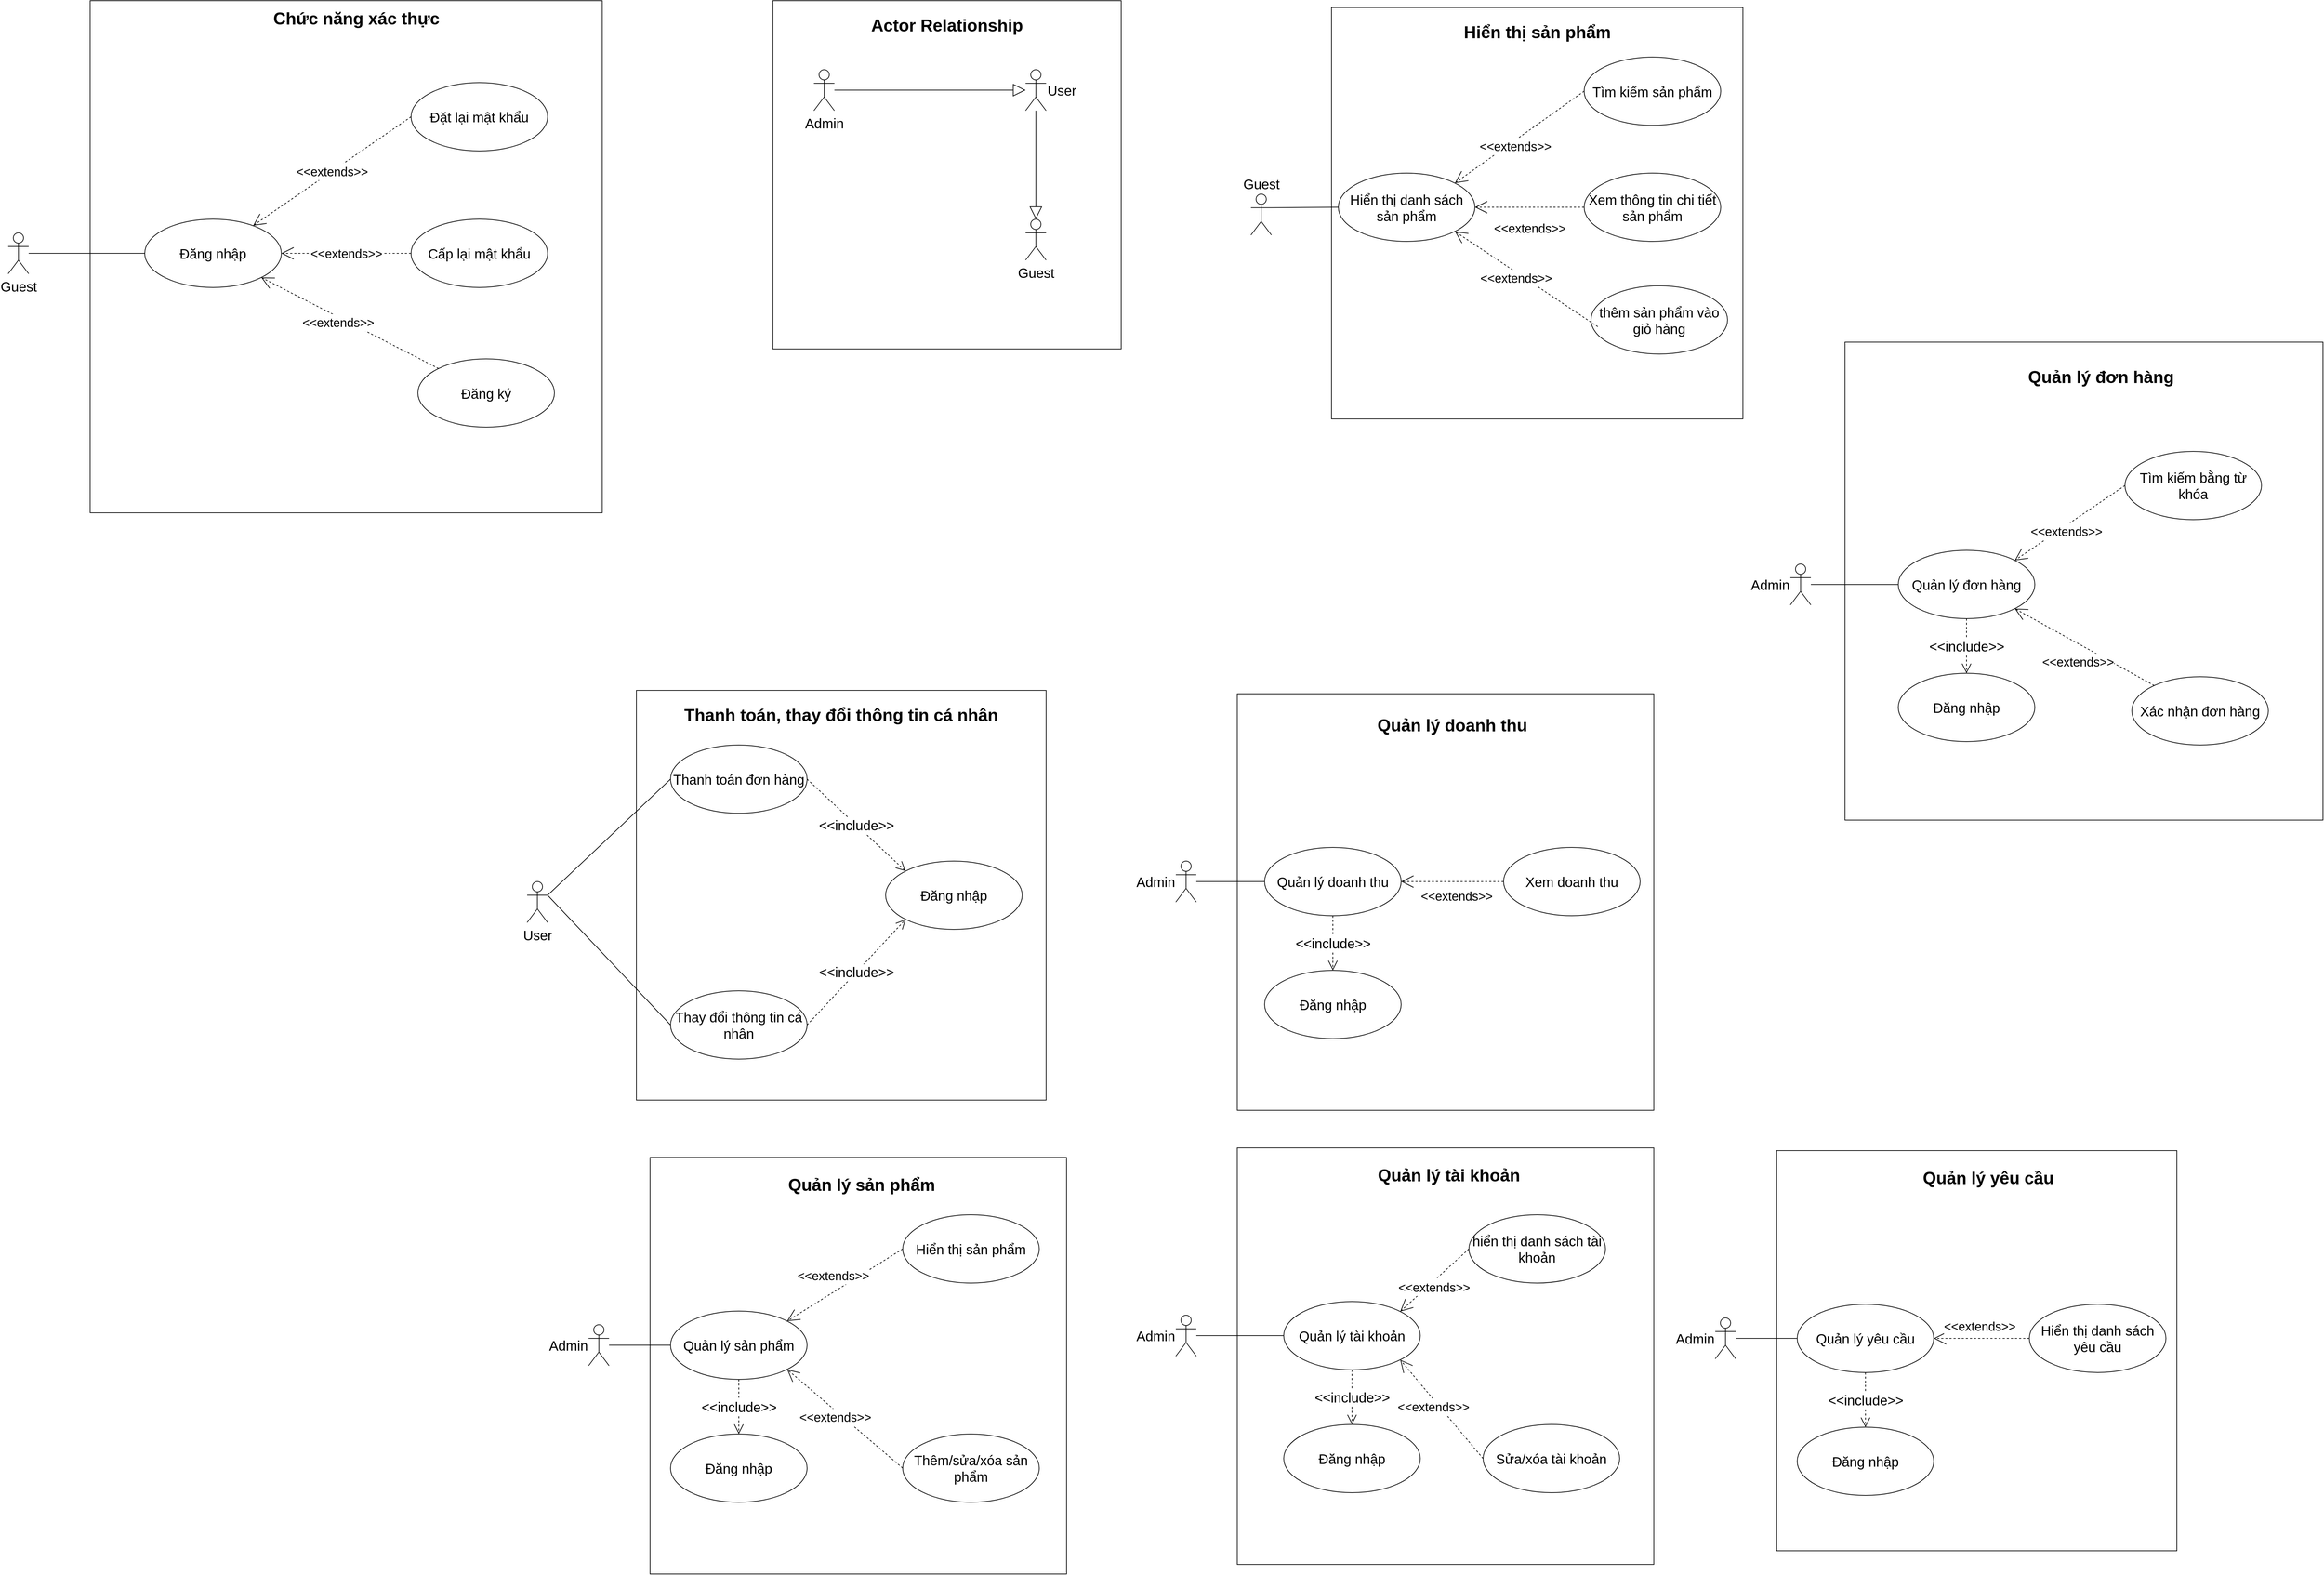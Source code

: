 <mxfile version="20.5.1" type="device"><diagram id="qagwBYsUzcO0eQGFrRCt" name="ページ1"><mxGraphModel dx="2966" dy="1540" grid="1" gridSize="10" guides="1" tooltips="1" connect="1" arrows="1" fold="1" page="1" pageScale="1" pageWidth="827" pageHeight="1169" math="0" shadow="0"><root><mxCell id="0"/><mxCell id="1" parent="0"/><mxCell id="AZzEXtydz0UIlRdPM35G-1" value="" style="whiteSpace=wrap;html=1;aspect=fixed;" parent="1" vertex="1"><mxGeometry x="2038" y="70" width="602.5" height="602.5" as="geometry"/></mxCell><mxCell id="AZzEXtydz0UIlRdPM35G-3" value="Guest" style="shape=umlActor;verticalLabelPosition=top;verticalAlign=bottom;html=1;outlineConnect=0;labelPosition=center;align=center;fontSize=20;" parent="1" vertex="1"><mxGeometry x="1920" y="343.25" width="30" height="60" as="geometry"/></mxCell><mxCell id="AZzEXtydz0UIlRdPM35G-4" value="Hiển thị danh sách sản phẩm" style="ellipse;whiteSpace=wrap;html=1;fontSize=20;" parent="1" vertex="1"><mxGeometry x="2048" y="312.5" width="200" height="100" as="geometry"/></mxCell><mxCell id="AZzEXtydz0UIlRdPM35G-11" value="" style="endArrow=none;html=1;rounded=0;fontSize=20;entryX=0;entryY=0.5;entryDx=0;entryDy=0;exitX=1;exitY=0.333;exitDx=0;exitDy=0;exitPerimeter=0;" parent="1" source="AZzEXtydz0UIlRdPM35G-3" target="AZzEXtydz0UIlRdPM35G-4" edge="1"><mxGeometry width="50" height="50" relative="1" as="geometry"><mxPoint x="1868" y="302.5" as="sourcePoint"/><mxPoint x="1918" y="222.5" as="targetPoint"/></mxGeometry></mxCell><mxCell id="AZzEXtydz0UIlRdPM35G-31" value="" style="endArrow=classic;html=1;rounded=0;sketch=0;strokeColor=#FFFFFF;strokeWidth=4;startSize=5;jumpSize=3;" parent="1" edge="1"><mxGeometry width="50" height="50" relative="1" as="geometry"><mxPoint x="480" y="220" as="sourcePoint"/><mxPoint x="530" y="170" as="targetPoint"/></mxGeometry></mxCell><mxCell id="AZzEXtydz0UIlRdPM35G-32" value="" style="whiteSpace=wrap;html=1;aspect=fixed;fontSize=20;" parent="1" vertex="1"><mxGeometry x="220" y="60" width="750" height="750" as="geometry"/></mxCell><mxCell id="AZzEXtydz0UIlRdPM35G-33" value="Guest" style="shape=umlActor;verticalLabelPosition=bottom;verticalAlign=top;html=1;outlineConnect=0;fontSize=20;" parent="1" vertex="1"><mxGeometry x="100" y="400" width="30" height="60" as="geometry"/></mxCell><mxCell id="AZzEXtydz0UIlRdPM35G-34" value="Chức năng xác thực" style="text;html=1;strokeColor=none;fillColor=none;align=center;verticalAlign=middle;whiteSpace=wrap;rounded=0;fontSize=25;fontStyle=1" parent="1" vertex="1"><mxGeometry x="470" y="70" width="280" height="30" as="geometry"/></mxCell><mxCell id="AZzEXtydz0UIlRdPM35G-35" value="Đăng nhập" style="ellipse;whiteSpace=wrap;html=1;fontSize=20;" parent="1" vertex="1"><mxGeometry x="300" y="380" width="200" height="100" as="geometry"/></mxCell><mxCell id="AZzEXtydz0UIlRdPM35G-36" value="Đăng ký" style="ellipse;whiteSpace=wrap;html=1;fontSize=20;" parent="1" vertex="1"><mxGeometry x="700" y="584.5" width="200" height="100" as="geometry"/></mxCell><mxCell id="AZzEXtydz0UIlRdPM35G-37" value="Cấp lại mật khẩu" style="ellipse;whiteSpace=wrap;html=1;fontSize=20;" parent="1" vertex="1"><mxGeometry x="690" y="380" width="200" height="100" as="geometry"/></mxCell><mxCell id="AZzEXtydz0UIlRdPM35G-38" value="" style="endArrow=none;html=1;rounded=0;sketch=0;strokeColor=#000000;strokeWidth=1;fontSize=20;startSize=6;endSize=6;jumpSize=3;" parent="1" source="AZzEXtydz0UIlRdPM35G-33" target="AZzEXtydz0UIlRdPM35G-35" edge="1"><mxGeometry width="50" height="50" relative="1" as="geometry"><mxPoint x="470" y="490" as="sourcePoint"/><mxPoint x="520" y="440" as="targetPoint"/></mxGeometry></mxCell><mxCell id="AZzEXtydz0UIlRdPM35G-39" value="Đặt lại mật khẩu" style="ellipse;whiteSpace=wrap;html=1;fontSize=20;" parent="1" vertex="1"><mxGeometry x="690" y="180" width="200" height="100" as="geometry"/></mxCell><mxCell id="AZzEXtydz0UIlRdPM35G-40" value="&lt;span style=&quot;font-size: 18px;&quot;&gt;&amp;lt;&amp;lt;extends&amp;gt;&amp;gt;&lt;/span&gt;" style="endArrow=open;endSize=16;endFill=0;html=1;rounded=0;sketch=0;strokeColor=#000000;strokeWidth=1;fontSize=20;jumpSize=3;entryX=1;entryY=0.5;entryDx=0;entryDy=0;dashed=1;" parent="1" source="AZzEXtydz0UIlRdPM35G-37" target="AZzEXtydz0UIlRdPM35G-35" edge="1"><mxGeometry width="160" relative="1" as="geometry"><mxPoint x="410" y="470" as="sourcePoint"/><mxPoint x="570" y="470" as="targetPoint"/><Array as="points"><mxPoint x="640" y="430"/></Array></mxGeometry></mxCell><mxCell id="AZzEXtydz0UIlRdPM35G-41" value="&lt;font style=&quot;font-size: 18px;&quot;&gt;&amp;lt;&amp;lt;extends&amp;gt;&amp;gt;&lt;/font&gt;" style="endArrow=open;endSize=16;endFill=0;html=1;rounded=0;sketch=0;strokeColor=#000000;strokeWidth=1;fontSize=20;jumpSize=3;exitX=0;exitY=0.5;exitDx=0;exitDy=0;dashed=1;" parent="1" source="AZzEXtydz0UIlRdPM35G-39" target="AZzEXtydz0UIlRdPM35G-35" edge="1"><mxGeometry width="160" relative="1" as="geometry"><mxPoint x="410" y="470" as="sourcePoint"/><mxPoint x="570" y="470" as="targetPoint"/></mxGeometry></mxCell><mxCell id="AZzEXtydz0UIlRdPM35G-42" value="&lt;span style=&quot;font-size: 18px;&quot;&gt;&amp;lt;&amp;lt;extends&amp;gt;&amp;gt;&lt;/span&gt;" style="endArrow=open;endSize=16;endFill=0;html=1;rounded=0;sketch=0;strokeColor=#000000;strokeWidth=1;fontSize=20;jumpSize=3;entryX=1;entryY=1;entryDx=0;entryDy=0;dashed=1;" parent="1" source="AZzEXtydz0UIlRdPM35G-36" target="AZzEXtydz0UIlRdPM35G-35" edge="1"><mxGeometry x="0.113" y="7" width="160" relative="1" as="geometry"><mxPoint x="410" y="470" as="sourcePoint"/><mxPoint x="570" y="470" as="targetPoint"/><mxPoint as="offset"/></mxGeometry></mxCell><mxCell id="tCOJDdCRyNrY07ixi35d-12" value="" style="whiteSpace=wrap;html=1;aspect=fixed;" parent="1" vertex="1"><mxGeometry x="1220" y="60" width="510" height="510" as="geometry"/></mxCell><mxCell id="tCOJDdCRyNrY07ixi35d-15" value="Admin" style="shape=umlActor;verticalLabelPosition=bottom;verticalAlign=top;html=1;outlineConnect=0;fontSize=20;" parent="1" vertex="1"><mxGeometry x="1280" y="161" width="30" height="60" as="geometry"/></mxCell><mxCell id="tCOJDdCRyNrY07ixi35d-16" value="User" style="shape=umlActor;verticalLabelPosition=middle;verticalAlign=middle;html=1;outlineConnect=0;fontSize=20;labelPosition=right;align=left;" parent="1" vertex="1"><mxGeometry x="1590" y="161" width="30" height="60" as="geometry"/></mxCell><mxCell id="tCOJDdCRyNrY07ixi35d-17" value="Guest" style="shape=umlActor;verticalLabelPosition=bottom;verticalAlign=top;html=1;outlineConnect=0;fontSize=20;" parent="1" vertex="1"><mxGeometry x="1590" y="380" width="30" height="60" as="geometry"/></mxCell><mxCell id="tCOJDdCRyNrY07ixi35d-18" value="" style="endArrow=block;endSize=16;endFill=0;html=1;rounded=0;fontSize=20;" parent="1" source="tCOJDdCRyNrY07ixi35d-15" target="tCOJDdCRyNrY07ixi35d-16" edge="1"><mxGeometry width="160" relative="1" as="geometry"><mxPoint x="1440" y="341" as="sourcePoint"/><mxPoint x="1600" y="341" as="targetPoint"/></mxGeometry></mxCell><mxCell id="tCOJDdCRyNrY07ixi35d-21" value="" style="endArrow=block;endSize=16;endFill=0;html=1;rounded=0;fontSize=20;entryX=0.5;entryY=0;entryDx=0;entryDy=0;entryPerimeter=0;" parent="1" source="tCOJDdCRyNrY07ixi35d-16" target="tCOJDdCRyNrY07ixi35d-17" edge="1"><mxGeometry width="160" relative="1" as="geometry"><mxPoint x="1440" y="341" as="sourcePoint"/><mxPoint x="1600" y="341" as="targetPoint"/></mxGeometry></mxCell><mxCell id="tCOJDdCRyNrY07ixi35d-36" value="" style="whiteSpace=wrap;html=1;aspect=fixed;" parent="1" vertex="1"><mxGeometry x="1020" y="1070" width="600" height="600" as="geometry"/></mxCell><mxCell id="tCOJDdCRyNrY07ixi35d-47" value="User" style="shape=umlActor;verticalLabelPosition=bottom;verticalAlign=top;html=1;outlineConnect=0;fontSize=20;" parent="1" vertex="1"><mxGeometry x="860" y="1350" width="30" height="60" as="geometry"/></mxCell><mxCell id="tCOJDdCRyNrY07ixi35d-48" value="Thanh toán đơn hàng" style="ellipse;whiteSpace=wrap;html=1;fontSize=20;" parent="1" vertex="1"><mxGeometry x="1070" y="1150" width="200" height="100" as="geometry"/></mxCell><mxCell id="tCOJDdCRyNrY07ixi35d-49" value="" style="endArrow=none;html=1;rounded=0;fontSize=20;exitX=1;exitY=0.333;exitDx=0;exitDy=0;exitPerimeter=0;entryX=0;entryY=0.5;entryDx=0;entryDy=0;" parent="1" source="tCOJDdCRyNrY07ixi35d-47" target="tCOJDdCRyNrY07ixi35d-48" edge="1"><mxGeometry width="50" height="50" relative="1" as="geometry"><mxPoint x="910" y="1430.0" as="sourcePoint"/><mxPoint x="1070.295" y="1436.165" as="targetPoint"/></mxGeometry></mxCell><mxCell id="tCOJDdCRyNrY07ixi35d-51" value="" style="endArrow=none;html=1;rounded=0;fontSize=20;entryX=0;entryY=0.5;entryDx=0;entryDy=0;exitX=1;exitY=0.333;exitDx=0;exitDy=0;exitPerimeter=0;" parent="1" source="tCOJDdCRyNrY07ixi35d-47" target="tCOJDdCRyNrY07ixi35d-52" edge="1"><mxGeometry width="50" height="50" relative="1" as="geometry"><mxPoint x="900" y="1420" as="sourcePoint"/><mxPoint x="1070.277" y="1436.281" as="targetPoint"/></mxGeometry></mxCell><mxCell id="tCOJDdCRyNrY07ixi35d-52" value="Thay đổi thông tin cá nhân" style="ellipse;whiteSpace=wrap;html=1;fontSize=20;" parent="1" vertex="1"><mxGeometry x="1070" y="1510" width="200" height="100" as="geometry"/></mxCell><mxCell id="tCOJDdCRyNrY07ixi35d-53" value="&amp;lt;&amp;lt;include&amp;gt;&amp;gt;" style="endArrow=open;endSize=12;dashed=1;html=1;rounded=0;fontSize=20;exitX=1;exitY=0.5;exitDx=0;exitDy=0;entryX=0;entryY=1;entryDx=0;entryDy=0;" parent="1" source="tCOJDdCRyNrY07ixi35d-52" target="tCOJDdCRyNrY07ixi35d-56" edge="1"><mxGeometry width="160" relative="1" as="geometry"><mxPoint x="1360" y="1450" as="sourcePoint"/><mxPoint x="1580.0" y="1450" as="targetPoint"/></mxGeometry></mxCell><mxCell id="tCOJDdCRyNrY07ixi35d-55" value="&amp;lt;&amp;lt;include&amp;gt;&amp;gt;" style="endArrow=open;endSize=12;dashed=1;html=1;rounded=0;fontSize=20;exitX=1;exitY=0.5;exitDx=0;exitDy=0;entryX=0;entryY=0;entryDx=0;entryDy=0;" parent="1" source="tCOJDdCRyNrY07ixi35d-48" target="tCOJDdCRyNrY07ixi35d-56" edge="1"><mxGeometry width="160" relative="1" as="geometry"><mxPoint x="1400" y="1190" as="sourcePoint"/><mxPoint x="1560" y="1190" as="targetPoint"/></mxGeometry></mxCell><mxCell id="tCOJDdCRyNrY07ixi35d-56" value="Đăng nhập" style="ellipse;whiteSpace=wrap;html=1;fontSize=20;" parent="1" vertex="1"><mxGeometry x="1385" y="1320" width="200" height="100" as="geometry"/></mxCell><mxCell id="tCOJDdCRyNrY07ixi35d-64" value="Hiển thị sản phẩm" style="text;html=1;strokeColor=none;fillColor=none;align=center;verticalAlign=middle;whiteSpace=wrap;rounded=0;fontSize=25;fontStyle=1" parent="1" vertex="1"><mxGeometry x="2229.63" y="80" width="219.25" height="50" as="geometry"/></mxCell><mxCell id="tCOJDdCRyNrY07ixi35d-66" value="Thanh toán, thay đổi thông tin cá nhân" style="text;html=1;strokeColor=none;fillColor=none;align=center;verticalAlign=middle;whiteSpace=wrap;rounded=0;fontSize=25;fontStyle=1" parent="1" vertex="1"><mxGeometry x="1055" y="1080" width="530" height="50" as="geometry"/></mxCell><mxCell id="tCOJDdCRyNrY07ixi35d-68" value="Actor Relationship" style="text;html=1;strokeColor=none;fillColor=none;align=center;verticalAlign=middle;whiteSpace=wrap;rounded=0;fontSize=25;fontStyle=1" parent="1" vertex="1"><mxGeometry x="1350" y="70" width="250" height="50" as="geometry"/></mxCell><mxCell id="tCOJDdCRyNrY07ixi35d-69" value="" style="whiteSpace=wrap;html=1;aspect=fixed;" parent="1" vertex="1"><mxGeometry x="1900" y="1075" width="610" height="610" as="geometry"/></mxCell><mxCell id="tCOJDdCRyNrY07ixi35d-70" value="Admin" style="shape=umlActor;verticalLabelPosition=middle;verticalAlign=middle;html=1;outlineConnect=0;fontSize=20;labelPosition=left;align=right;" parent="1" vertex="1"><mxGeometry x="1810" y="1320" width="30" height="60" as="geometry"/></mxCell><mxCell id="tCOJDdCRyNrY07ixi35d-71" value="Quản lý doanh thu" style="ellipse;whiteSpace=wrap;html=1;fontSize=20;" parent="1" vertex="1"><mxGeometry x="1940" y="1300" width="200" height="100" as="geometry"/></mxCell><mxCell id="tCOJDdCRyNrY07ixi35d-72" value="" style="endArrow=none;html=1;rounded=0;fontSize=20;entryX=0;entryY=0.5;entryDx=0;entryDy=0;" parent="1" source="tCOJDdCRyNrY07ixi35d-70" target="tCOJDdCRyNrY07ixi35d-71" edge="1"><mxGeometry width="50" height="50" relative="1" as="geometry"><mxPoint x="1780" y="1420.0" as="sourcePoint"/><mxPoint x="2090" y="1456.19" as="targetPoint"/></mxGeometry></mxCell><mxCell id="tCOJDdCRyNrY07ixi35d-73" value="Đăng nhập" style="ellipse;whiteSpace=wrap;html=1;fontSize=20;" parent="1" vertex="1"><mxGeometry x="1940" y="1480" width="200" height="100" as="geometry"/></mxCell><mxCell id="tCOJDdCRyNrY07ixi35d-75" value="&amp;lt;&amp;lt;include&amp;gt;&amp;gt;" style="endArrow=open;endSize=12;dashed=1;html=1;rounded=0;fontSize=20;exitX=0.5;exitY=1;exitDx=0;exitDy=0;entryX=0.5;entryY=0;entryDx=0;entryDy=0;" parent="1" source="tCOJDdCRyNrY07ixi35d-71" target="tCOJDdCRyNrY07ixi35d-73" edge="1"><mxGeometry width="160" relative="1" as="geometry"><mxPoint x="2057.86" y="1400.0" as="sourcePoint"/><mxPoint x="2202.149" y="1534.645" as="targetPoint"/></mxGeometry></mxCell><mxCell id="tCOJDdCRyNrY07ixi35d-76" value="Xem doanh thu" style="ellipse;whiteSpace=wrap;html=1;fontSize=20;" parent="1" vertex="1"><mxGeometry x="2290" y="1300" width="200" height="100" as="geometry"/></mxCell><mxCell id="tCOJDdCRyNrY07ixi35d-79" value="Quản lý doanh thu" style="text;html=1;strokeColor=none;fillColor=none;align=center;verticalAlign=middle;whiteSpace=wrap;rounded=0;fontSize=25;fontStyle=1" parent="1" vertex="1"><mxGeometry x="2090" y="1095" width="250" height="50" as="geometry"/></mxCell><mxCell id="tCOJDdCRyNrY07ixi35d-80" value="" style="whiteSpace=wrap;html=1;aspect=fixed;" parent="1" vertex="1"><mxGeometry x="1900" y="1740" width="610" height="610" as="geometry"/></mxCell><mxCell id="tCOJDdCRyNrY07ixi35d-81" value="Admin" style="shape=umlActor;verticalLabelPosition=middle;verticalAlign=middle;html=1;outlineConnect=0;fontSize=20;labelPosition=left;align=right;" parent="1" vertex="1"><mxGeometry x="1810" y="1985" width="30" height="60" as="geometry"/></mxCell><mxCell id="tCOJDdCRyNrY07ixi35d-82" value="Quản lý tài khoản" style="ellipse;whiteSpace=wrap;html=1;fontSize=20;" parent="1" vertex="1"><mxGeometry x="1968" y="1965" width="200" height="100" as="geometry"/></mxCell><mxCell id="tCOJDdCRyNrY07ixi35d-83" value="" style="endArrow=none;html=1;rounded=0;fontSize=20;entryX=0;entryY=0.5;entryDx=0;entryDy=0;" parent="1" source="tCOJDdCRyNrY07ixi35d-81" target="tCOJDdCRyNrY07ixi35d-82" edge="1"><mxGeometry width="50" height="50" relative="1" as="geometry"><mxPoint x="1780" y="2085.0" as="sourcePoint"/><mxPoint x="2090" y="2121.19" as="targetPoint"/></mxGeometry></mxCell><mxCell id="tCOJDdCRyNrY07ixi35d-84" value="Đăng nhập" style="ellipse;whiteSpace=wrap;html=1;fontSize=20;" parent="1" vertex="1"><mxGeometry x="1968" y="2145" width="200" height="100" as="geometry"/></mxCell><mxCell id="tCOJDdCRyNrY07ixi35d-85" value="&amp;lt;&amp;lt;include&amp;gt;&amp;gt;" style="endArrow=open;endSize=12;dashed=1;html=1;rounded=0;fontSize=20;exitX=0.5;exitY=1;exitDx=0;exitDy=0;entryX=0.5;entryY=0;entryDx=0;entryDy=0;" parent="1" source="tCOJDdCRyNrY07ixi35d-82" target="tCOJDdCRyNrY07ixi35d-84" edge="1"><mxGeometry width="160" relative="1" as="geometry"><mxPoint x="2057.86" y="2065" as="sourcePoint"/><mxPoint x="2202.149" y="2199.645" as="targetPoint"/></mxGeometry></mxCell><mxCell id="tCOJDdCRyNrY07ixi35d-86" value="hiển thị danh sách tài khoản" style="ellipse;whiteSpace=wrap;html=1;fontSize=20;" parent="1" vertex="1"><mxGeometry x="2239.25" y="1838" width="200" height="100" as="geometry"/></mxCell><mxCell id="tCOJDdCRyNrY07ixi35d-87" value="Sửa/xóa tài khoản" style="ellipse;whiteSpace=wrap;html=1;fontSize=20;" parent="1" vertex="1"><mxGeometry x="2260" y="2145" width="200" height="100" as="geometry"/></mxCell><mxCell id="tCOJDdCRyNrY07ixi35d-89" value="Quản lý tài khoản" style="text;html=1;strokeColor=none;fillColor=none;align=center;verticalAlign=middle;whiteSpace=wrap;rounded=0;fontSize=25;fontStyle=1" parent="1" vertex="1"><mxGeometry x="2085" y="1754" width="250" height="50" as="geometry"/></mxCell><mxCell id="tCOJDdCRyNrY07ixi35d-91" value="" style="whiteSpace=wrap;html=1;aspect=fixed;" parent="1" vertex="1"><mxGeometry x="1040" y="1754" width="610" height="610" as="geometry"/></mxCell><mxCell id="tCOJDdCRyNrY07ixi35d-92" value="Admin" style="shape=umlActor;verticalLabelPosition=middle;verticalAlign=middle;html=1;outlineConnect=0;fontSize=20;labelPosition=left;align=right;" parent="1" vertex="1"><mxGeometry x="950" y="1999" width="30" height="60" as="geometry"/></mxCell><mxCell id="tCOJDdCRyNrY07ixi35d-93" value="Quản lý sản phẩm" style="ellipse;whiteSpace=wrap;html=1;fontSize=20;" parent="1" vertex="1"><mxGeometry x="1070" y="1979" width="200" height="100" as="geometry"/></mxCell><mxCell id="tCOJDdCRyNrY07ixi35d-94" value="" style="endArrow=none;html=1;rounded=0;fontSize=20;entryX=0;entryY=0.5;entryDx=0;entryDy=0;" parent="1" source="tCOJDdCRyNrY07ixi35d-92" target="tCOJDdCRyNrY07ixi35d-93" edge="1"><mxGeometry width="50" height="50" relative="1" as="geometry"><mxPoint x="920" y="2099.0" as="sourcePoint"/><mxPoint x="1230" y="2135.19" as="targetPoint"/></mxGeometry></mxCell><mxCell id="tCOJDdCRyNrY07ixi35d-95" value="Đăng nhập" style="ellipse;whiteSpace=wrap;html=1;fontSize=20;" parent="1" vertex="1"><mxGeometry x="1070" y="2159" width="200" height="100" as="geometry"/></mxCell><mxCell id="tCOJDdCRyNrY07ixi35d-96" value="&amp;lt;&amp;lt;include&amp;gt;&amp;gt;" style="endArrow=open;endSize=12;dashed=1;html=1;rounded=0;fontSize=20;exitX=0.5;exitY=1;exitDx=0;exitDy=0;entryX=0.5;entryY=0;entryDx=0;entryDy=0;" parent="1" source="tCOJDdCRyNrY07ixi35d-93" target="tCOJDdCRyNrY07ixi35d-95" edge="1"><mxGeometry width="160" relative="1" as="geometry"><mxPoint x="1197.86" y="2079" as="sourcePoint"/><mxPoint x="1342.149" y="2213.645" as="targetPoint"/></mxGeometry></mxCell><mxCell id="tCOJDdCRyNrY07ixi35d-97" value="Hiển thị sản phẩm" style="ellipse;whiteSpace=wrap;html=1;fontSize=20;" parent="1" vertex="1"><mxGeometry x="1410" y="1838" width="200" height="100" as="geometry"/></mxCell><mxCell id="tCOJDdCRyNrY07ixi35d-99" value="Thêm/sửa/xóa sản phẩm" style="ellipse;whiteSpace=wrap;html=1;fontSize=20;" parent="1" vertex="1"><mxGeometry x="1410" y="2159" width="200" height="100" as="geometry"/></mxCell><mxCell id="tCOJDdCRyNrY07ixi35d-100" value="Quản lý sản phẩm" style="text;html=1;strokeColor=none;fillColor=none;align=center;verticalAlign=middle;whiteSpace=wrap;rounded=0;fontSize=25;fontStyle=1" parent="1" vertex="1"><mxGeometry x="1225" y="1768" width="250" height="50" as="geometry"/></mxCell><mxCell id="tCOJDdCRyNrY07ixi35d-101" value="" style="whiteSpace=wrap;html=1;aspect=fixed;" parent="1" vertex="1"><mxGeometry x="2790" y="560" width="700" height="700" as="geometry"/></mxCell><mxCell id="tCOJDdCRyNrY07ixi35d-102" value="Admin" style="shape=umlActor;verticalLabelPosition=middle;verticalAlign=middle;html=1;outlineConnect=0;fontSize=20;labelPosition=left;align=right;" parent="1" vertex="1"><mxGeometry x="2710" y="885" width="30" height="60" as="geometry"/></mxCell><mxCell id="tCOJDdCRyNrY07ixi35d-103" value="Quản lý đơn hàng" style="ellipse;whiteSpace=wrap;html=1;fontSize=20;" parent="1" vertex="1"><mxGeometry x="2868" y="865" width="200" height="100" as="geometry"/></mxCell><mxCell id="tCOJDdCRyNrY07ixi35d-104" value="" style="endArrow=none;html=1;rounded=0;fontSize=20;entryX=0;entryY=0.5;entryDx=0;entryDy=0;" parent="1" source="tCOJDdCRyNrY07ixi35d-102" target="tCOJDdCRyNrY07ixi35d-103" edge="1"><mxGeometry width="50" height="50" relative="1" as="geometry"><mxPoint x="2680" y="985.0" as="sourcePoint"/><mxPoint x="2990" y="1021.19" as="targetPoint"/></mxGeometry></mxCell><mxCell id="tCOJDdCRyNrY07ixi35d-105" value="Đăng nhập" style="ellipse;whiteSpace=wrap;html=1;fontSize=20;" parent="1" vertex="1"><mxGeometry x="2868" y="1045" width="200" height="100" as="geometry"/></mxCell><mxCell id="tCOJDdCRyNrY07ixi35d-106" value="&amp;lt;&amp;lt;include&amp;gt;&amp;gt;" style="endArrow=open;endSize=12;dashed=1;html=1;rounded=0;fontSize=20;exitX=0.5;exitY=1;exitDx=0;exitDy=0;entryX=0.5;entryY=0;entryDx=0;entryDy=0;" parent="1" source="tCOJDdCRyNrY07ixi35d-103" target="tCOJDdCRyNrY07ixi35d-105" edge="1"><mxGeometry width="160" relative="1" as="geometry"><mxPoint x="2957.86" y="965.0" as="sourcePoint"/><mxPoint x="3102.149" y="1099.645" as="targetPoint"/></mxGeometry></mxCell><mxCell id="tCOJDdCRyNrY07ixi35d-107" value="Tìm kiếm bằng từ khóa" style="ellipse;whiteSpace=wrap;html=1;fontSize=20;" parent="1" vertex="1"><mxGeometry x="3200" y="720" width="200" height="100" as="geometry"/></mxCell><mxCell id="tCOJDdCRyNrY07ixi35d-108" value="Xác nhận đơn hàng" style="ellipse;whiteSpace=wrap;html=1;fontSize=20;" parent="1" vertex="1"><mxGeometry x="3210" y="1050" width="200" height="100" as="geometry"/></mxCell><mxCell id="tCOJDdCRyNrY07ixi35d-110" value="Quản lý đơn hàng" style="text;html=1;strokeColor=none;fillColor=none;align=center;verticalAlign=middle;whiteSpace=wrap;rounded=0;fontSize=25;fontStyle=1" parent="1" vertex="1"><mxGeometry x="3050" y="585" width="230" height="50" as="geometry"/></mxCell><mxCell id="tCOJDdCRyNrY07ixi35d-111" value="" style="whiteSpace=wrap;html=1;aspect=fixed;" parent="1" vertex="1"><mxGeometry x="2690" y="1744" width="586" height="586" as="geometry"/></mxCell><mxCell id="tCOJDdCRyNrY07ixi35d-112" value="Admin" style="shape=umlActor;verticalLabelPosition=middle;verticalAlign=middle;html=1;outlineConnect=0;fontSize=20;labelPosition=left;align=right;" parent="1" vertex="1"><mxGeometry x="2600" y="1989" width="30" height="60" as="geometry"/></mxCell><mxCell id="tCOJDdCRyNrY07ixi35d-113" value="Quản lý yêu cầu" style="ellipse;whiteSpace=wrap;html=1;fontSize=20;" parent="1" vertex="1"><mxGeometry x="2720" y="1969" width="200" height="100" as="geometry"/></mxCell><mxCell id="tCOJDdCRyNrY07ixi35d-114" value="" style="endArrow=none;html=1;rounded=0;fontSize=20;entryX=0;entryY=0.5;entryDx=0;entryDy=0;" parent="1" source="tCOJDdCRyNrY07ixi35d-112" target="tCOJDdCRyNrY07ixi35d-113" edge="1"><mxGeometry width="50" height="50" relative="1" as="geometry"><mxPoint x="2570" y="2089.0" as="sourcePoint"/><mxPoint x="2880" y="2125.19" as="targetPoint"/></mxGeometry></mxCell><mxCell id="tCOJDdCRyNrY07ixi35d-115" value="Đăng nhập" style="ellipse;whiteSpace=wrap;html=1;fontSize=20;" parent="1" vertex="1"><mxGeometry x="2720" y="2149" width="200" height="100" as="geometry"/></mxCell><mxCell id="tCOJDdCRyNrY07ixi35d-116" value="&amp;lt;&amp;lt;include&amp;gt;&amp;gt;" style="endArrow=open;endSize=12;dashed=1;html=1;rounded=0;fontSize=20;exitX=0.5;exitY=1;exitDx=0;exitDy=0;entryX=0.5;entryY=0;entryDx=0;entryDy=0;" parent="1" source="tCOJDdCRyNrY07ixi35d-113" target="tCOJDdCRyNrY07ixi35d-115" edge="1"><mxGeometry width="160" relative="1" as="geometry"><mxPoint x="2847.86" y="2069" as="sourcePoint"/><mxPoint x="2992.149" y="2203.645" as="targetPoint"/></mxGeometry></mxCell><mxCell id="tCOJDdCRyNrY07ixi35d-117" value="Hiển thị danh sách yêu cầu" style="ellipse;whiteSpace=wrap;html=1;fontSize=20;" parent="1" vertex="1"><mxGeometry x="3060" y="1969" width="200" height="100" as="geometry"/></mxCell><mxCell id="tCOJDdCRyNrY07ixi35d-120" value="Quản lý yêu cầu" style="text;html=1;strokeColor=none;fillColor=none;align=center;verticalAlign=middle;whiteSpace=wrap;rounded=0;fontSize=25;fontStyle=1" parent="1" vertex="1"><mxGeometry x="2875" y="1758" width="250" height="50" as="geometry"/></mxCell><mxCell id="tCOJDdCRyNrY07ixi35d-132" value="&lt;span style=&quot;font-size: 18px;&quot;&gt;&amp;lt;&amp;lt;extends&amp;gt;&amp;gt;&lt;/span&gt;" style="endArrow=open;endSize=16;endFill=0;html=1;rounded=0;sketch=0;strokeColor=#000000;strokeWidth=1;fontSize=20;jumpSize=3;entryX=1;entryY=0.5;entryDx=0;entryDy=0;dashed=1;" parent="1" source="tCOJDdCRyNrY07ixi35d-76" target="tCOJDdCRyNrY07ixi35d-71" edge="1"><mxGeometry x="-0.084" y="21" width="160" relative="1" as="geometry"><mxPoint x="2300" y="1340" as="sourcePoint"/><mxPoint x="2168.001" y="1119.995" as="targetPoint"/><mxPoint x="-1" as="offset"/></mxGeometry></mxCell><mxCell id="tCOJDdCRyNrY07ixi35d-135" value="&lt;span style=&quot;font-size: 18px;&quot;&gt;&amp;lt;&amp;lt;extends&amp;gt;&amp;gt;&lt;/span&gt;" style="endArrow=open;endSize=16;endFill=0;html=1;rounded=0;sketch=0;strokeColor=#000000;strokeWidth=1;fontSize=20;jumpSize=3;entryX=1;entryY=0;entryDx=0;entryDy=0;dashed=1;exitX=0;exitY=0.5;exitDx=0;exitDy=0;" parent="1" source="tCOJDdCRyNrY07ixi35d-107" target="tCOJDdCRyNrY07ixi35d-103" edge="1"><mxGeometry x="0.113" y="7" width="160" relative="1" as="geometry"><mxPoint x="3278.981" y="933.598" as="sourcePoint"/><mxPoint x="3020.001" y="799.996" as="targetPoint"/><mxPoint as="offset"/></mxGeometry></mxCell><mxCell id="tCOJDdCRyNrY07ixi35d-136" value="&lt;span style=&quot;font-size: 18px;&quot;&gt;&amp;lt;&amp;lt;extends&amp;gt;&amp;gt;&lt;/span&gt;" style="endArrow=open;endSize=16;endFill=0;html=1;rounded=0;sketch=0;strokeColor=#000000;strokeWidth=1;fontSize=20;jumpSize=3;entryX=1;entryY=1;entryDx=0;entryDy=0;dashed=1;" parent="1" source="tCOJDdCRyNrY07ixi35d-108" target="tCOJDdCRyNrY07ixi35d-103" edge="1"><mxGeometry x="-0.013" y="23" width="160" relative="1" as="geometry"><mxPoint x="3140" y="780" as="sourcePoint"/><mxPoint x="3049.257" y="889.92" as="targetPoint"/><mxPoint as="offset"/></mxGeometry></mxCell><mxCell id="tCOJDdCRyNrY07ixi35d-138" value="Tìm kiếm sản phẩm" style="ellipse;whiteSpace=wrap;html=1;fontSize=20;" parent="1" vertex="1"><mxGeometry x="2408" y="142.5" width="200" height="100" as="geometry"/></mxCell><mxCell id="tCOJDdCRyNrY07ixi35d-139" value="Xem thông tin chi tiết sản phẩm" style="ellipse;whiteSpace=wrap;html=1;fontSize=20;" parent="1" vertex="1"><mxGeometry x="2408" y="312.5" width="200" height="100" as="geometry"/></mxCell><mxCell id="tCOJDdCRyNrY07ixi35d-140" value="thêm sản phẩm vào giỏ hàng" style="ellipse;whiteSpace=wrap;html=1;fontSize=20;" parent="1" vertex="1"><mxGeometry x="2418" y="477.5" width="200" height="100" as="geometry"/></mxCell><mxCell id="tCOJDdCRyNrY07ixi35d-142" value="&lt;span style=&quot;font-size: 18px;&quot;&gt;&amp;lt;&amp;lt;extends&amp;gt;&amp;gt;&lt;/span&gt;" style="endArrow=open;endSize=16;endFill=0;html=1;rounded=0;sketch=0;strokeColor=#000000;strokeWidth=1;fontSize=20;jumpSize=3;entryX=1;entryY=0;entryDx=0;entryDy=0;dashed=1;exitX=0;exitY=0.5;exitDx=0;exitDy=0;" parent="1" source="tCOJDdCRyNrY07ixi35d-138" target="AZzEXtydz0UIlRdPM35G-4" edge="1"><mxGeometry x="0.113" y="7" width="160" relative="1" as="geometry"><mxPoint x="2508" y="222.65" as="sourcePoint"/><mxPoint x="2347.128" y="332.504" as="targetPoint"/><mxPoint as="offset"/></mxGeometry></mxCell><mxCell id="tCOJDdCRyNrY07ixi35d-143" value="&lt;span style=&quot;font-size: 18px;&quot;&gt;&amp;lt;&amp;lt;extends&amp;gt;&amp;gt;&lt;/span&gt;" style="endArrow=open;endSize=16;endFill=0;html=1;rounded=0;sketch=0;strokeColor=#000000;strokeWidth=1;fontSize=20;jumpSize=3;dashed=1;exitX=0;exitY=0.5;exitDx=0;exitDy=0;" parent="1" source="tCOJDdCRyNrY07ixi35d-139" target="AZzEXtydz0UIlRdPM35G-4" edge="1"><mxGeometry y="30" width="160" relative="1" as="geometry"><mxPoint x="2518" y="217.5" as="sourcePoint"/><mxPoint x="2357.128" y="342.504" as="targetPoint"/><mxPoint as="offset"/></mxGeometry></mxCell><mxCell id="tCOJDdCRyNrY07ixi35d-144" value="&lt;span style=&quot;font-size: 18px;&quot;&gt;&amp;lt;&amp;lt;extends&amp;gt;&amp;gt;&lt;/span&gt;" style="endArrow=open;endSize=16;endFill=0;html=1;rounded=0;sketch=0;strokeColor=#000000;strokeWidth=1;fontSize=20;jumpSize=3;dashed=1;entryX=1;entryY=1;entryDx=0;entryDy=0;exitX=0.05;exitY=0.6;exitDx=0;exitDy=0;exitPerimeter=0;" parent="1" source="tCOJDdCRyNrY07ixi35d-140" target="AZzEXtydz0UIlRdPM35G-4" edge="1"><mxGeometry x="0.113" y="7" width="160" relative="1" as="geometry"><mxPoint x="2528.0" y="468.89" as="sourcePoint"/><mxPoint x="2367.739" y="462.5" as="targetPoint"/><mxPoint as="offset"/></mxGeometry></mxCell><mxCell id="tCOJDdCRyNrY07ixi35d-148" value="&lt;span style=&quot;font-size: 18px;&quot;&gt;&amp;lt;&amp;lt;extends&amp;gt;&amp;gt;&lt;/span&gt;" style="endArrow=open;endSize=16;endFill=0;html=1;rounded=0;sketch=0;strokeColor=#000000;strokeWidth=1;fontSize=20;jumpSize=3;entryX=1;entryY=1;entryDx=0;entryDy=0;dashed=1;exitX=0;exitY=0.5;exitDx=0;exitDy=0;" parent="1" source="tCOJDdCRyNrY07ixi35d-99" target="tCOJDdCRyNrY07ixi35d-93" edge="1"><mxGeometry x="0.113" y="7" width="160" relative="1" as="geometry"><mxPoint x="1435.29" y="2203.64" as="sourcePoint"/><mxPoint x="1308.001" y="2058.995" as="targetPoint"/><mxPoint as="offset"/></mxGeometry></mxCell><mxCell id="tCOJDdCRyNrY07ixi35d-150" value="&lt;span style=&quot;font-size: 18px;&quot;&gt;&amp;lt;&amp;lt;extends&amp;gt;&amp;gt;&lt;/span&gt;" style="endArrow=open;endSize=16;endFill=0;html=1;rounded=0;sketch=0;strokeColor=#000000;strokeWidth=1;fontSize=20;jumpSize=3;entryX=1;entryY=0;entryDx=0;entryDy=0;dashed=1;exitX=0;exitY=0.5;exitDx=0;exitDy=0;" parent="1" source="tCOJDdCRyNrY07ixi35d-97" target="tCOJDdCRyNrY07ixi35d-93" edge="1"><mxGeometry x="0.074" y="-21" width="160" relative="1" as="geometry"><mxPoint x="1420" y="2039.0" as="sourcePoint"/><mxPoint x="1280" y="2039.0" as="targetPoint"/><mxPoint as="offset"/></mxGeometry></mxCell><mxCell id="tCOJDdCRyNrY07ixi35d-151" value="&lt;span style=&quot;font-size: 18px;&quot;&gt;&amp;lt;&amp;lt;extends&amp;gt;&amp;gt;&lt;/span&gt;" style="endArrow=open;endSize=16;endFill=0;html=1;rounded=0;sketch=0;strokeColor=#000000;strokeWidth=1;fontSize=20;jumpSize=3;entryX=1;entryY=1;entryDx=0;entryDy=0;dashed=1;exitX=0;exitY=0.5;exitDx=0;exitDy=0;" parent="1" source="tCOJDdCRyNrY07ixi35d-87" target="tCOJDdCRyNrY07ixi35d-82" edge="1"><mxGeometry x="0.113" y="7" width="160" relative="1" as="geometry"><mxPoint x="2318.74" y="2189.92" as="sourcePoint"/><mxPoint x="2149.997" y="2045.0" as="targetPoint"/><mxPoint as="offset"/></mxGeometry></mxCell><mxCell id="tCOJDdCRyNrY07ixi35d-152" value="&lt;span style=&quot;font-size: 18px;&quot;&gt;&amp;lt;&amp;lt;extends&amp;gt;&amp;gt;&lt;/span&gt;" style="endArrow=open;endSize=16;endFill=0;html=1;rounded=0;sketch=0;strokeColor=#000000;strokeWidth=1;fontSize=20;jumpSize=3;entryX=1;entryY=0;entryDx=0;entryDy=0;dashed=1;exitX=0;exitY=0.5;exitDx=0;exitDy=0;" parent="1" source="tCOJDdCRyNrY07ixi35d-86" target="tCOJDdCRyNrY07ixi35d-82" edge="1"><mxGeometry x="0.113" y="7" width="160" relative="1" as="geometry"><mxPoint x="2330.98" y="2101.4" as="sourcePoint"/><mxPoint x="2209.999" y="1956.601" as="targetPoint"/><mxPoint as="offset"/></mxGeometry></mxCell><mxCell id="tCOJDdCRyNrY07ixi35d-153" value="&lt;span style=&quot;font-size: 18px;&quot;&gt;&amp;lt;&amp;lt;extends&amp;gt;&amp;gt;&lt;/span&gt;" style="endArrow=open;endSize=16;endFill=0;html=1;rounded=0;sketch=0;strokeColor=#000000;strokeWidth=1;fontSize=20;jumpSize=3;entryX=1;entryY=0.5;entryDx=0;entryDy=0;dashed=1;" parent="1" source="tCOJDdCRyNrY07ixi35d-117" target="tCOJDdCRyNrY07ixi35d-113" edge="1"><mxGeometry x="0.05" y="-18" width="160" relative="1" as="geometry"><mxPoint x="3078.92" y="2189.83" as="sourcePoint"/><mxPoint x="2958.004" y="2044.998" as="targetPoint"/><mxPoint as="offset"/></mxGeometry></mxCell></root></mxGraphModel></diagram></mxfile>